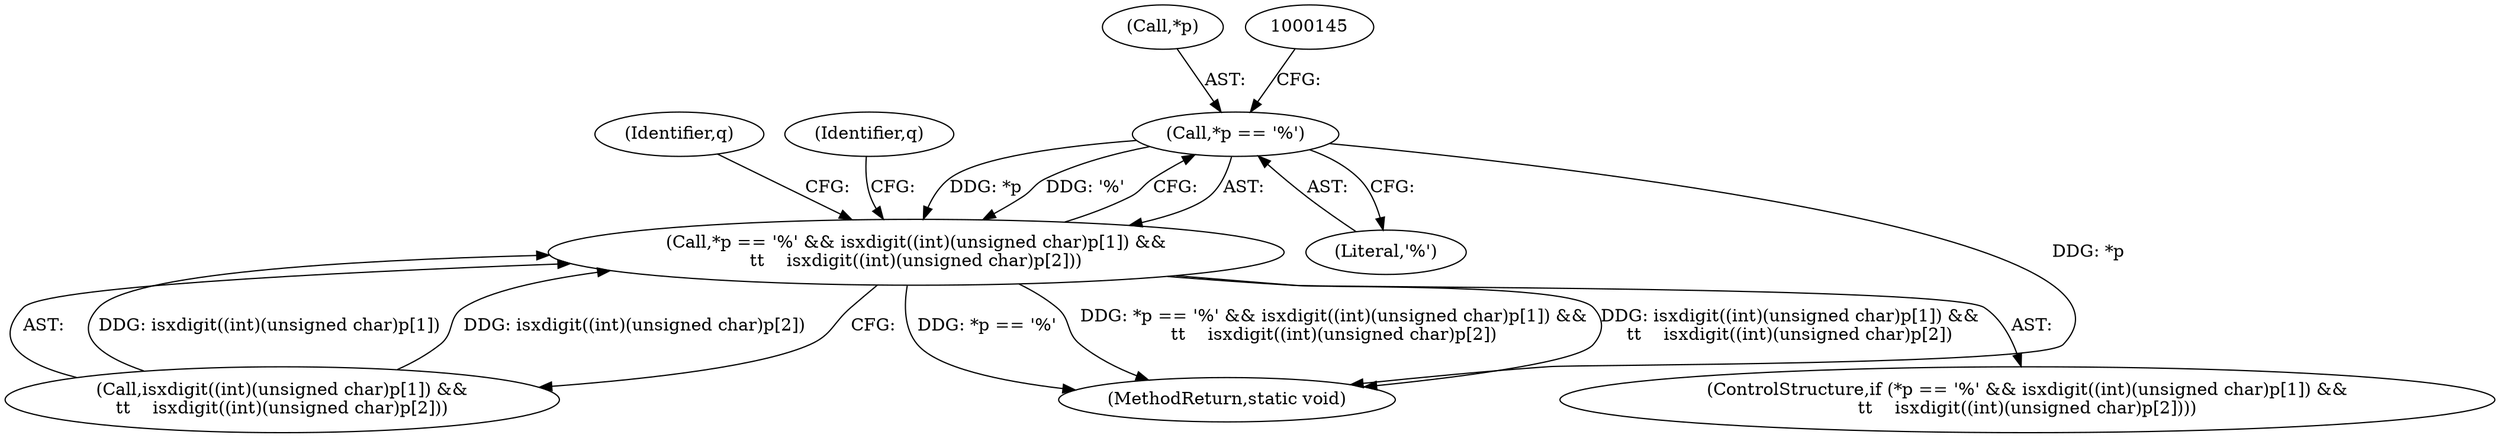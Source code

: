 digraph "0_infradead_14cae65318d3ef1f7d449e463b72b6934e82f1c2@pointer" {
"1000138" [label="(Call,*p == '%')"];
"1000137" [label="(Call,*p == '%' && isxdigit((int)(unsigned char)p[1]) &&\n\t\t    isxdigit((int)(unsigned char)p[2]))"];
"1000139" [label="(Call,*p)"];
"1000175" [label="(Identifier,q)"];
"1000141" [label="(Literal,'%')"];
"1000189" [label="(MethodReturn,static void)"];
"1000163" [label="(Identifier,q)"];
"1000142" [label="(Call,isxdigit((int)(unsigned char)p[1]) &&\n\t\t    isxdigit((int)(unsigned char)p[2]))"];
"1000136" [label="(ControlStructure,if (*p == '%' && isxdigit((int)(unsigned char)p[1]) &&\n\t\t    isxdigit((int)(unsigned char)p[2])))"];
"1000138" [label="(Call,*p == '%')"];
"1000137" [label="(Call,*p == '%' && isxdigit((int)(unsigned char)p[1]) &&\n\t\t    isxdigit((int)(unsigned char)p[2]))"];
"1000138" -> "1000137"  [label="AST: "];
"1000138" -> "1000141"  [label="CFG: "];
"1000139" -> "1000138"  [label="AST: "];
"1000141" -> "1000138"  [label="AST: "];
"1000145" -> "1000138"  [label="CFG: "];
"1000137" -> "1000138"  [label="CFG: "];
"1000138" -> "1000189"  [label="DDG: *p"];
"1000138" -> "1000137"  [label="DDG: *p"];
"1000138" -> "1000137"  [label="DDG: '%'"];
"1000137" -> "1000136"  [label="AST: "];
"1000137" -> "1000142"  [label="CFG: "];
"1000142" -> "1000137"  [label="AST: "];
"1000163" -> "1000137"  [label="CFG: "];
"1000175" -> "1000137"  [label="CFG: "];
"1000137" -> "1000189"  [label="DDG: isxdigit((int)(unsigned char)p[1]) &&\n\t\t    isxdigit((int)(unsigned char)p[2])"];
"1000137" -> "1000189"  [label="DDG: *p == '%'"];
"1000137" -> "1000189"  [label="DDG: *p == '%' && isxdigit((int)(unsigned char)p[1]) &&\n\t\t    isxdigit((int)(unsigned char)p[2])"];
"1000142" -> "1000137"  [label="DDG: isxdigit((int)(unsigned char)p[1])"];
"1000142" -> "1000137"  [label="DDG: isxdigit((int)(unsigned char)p[2])"];
}
